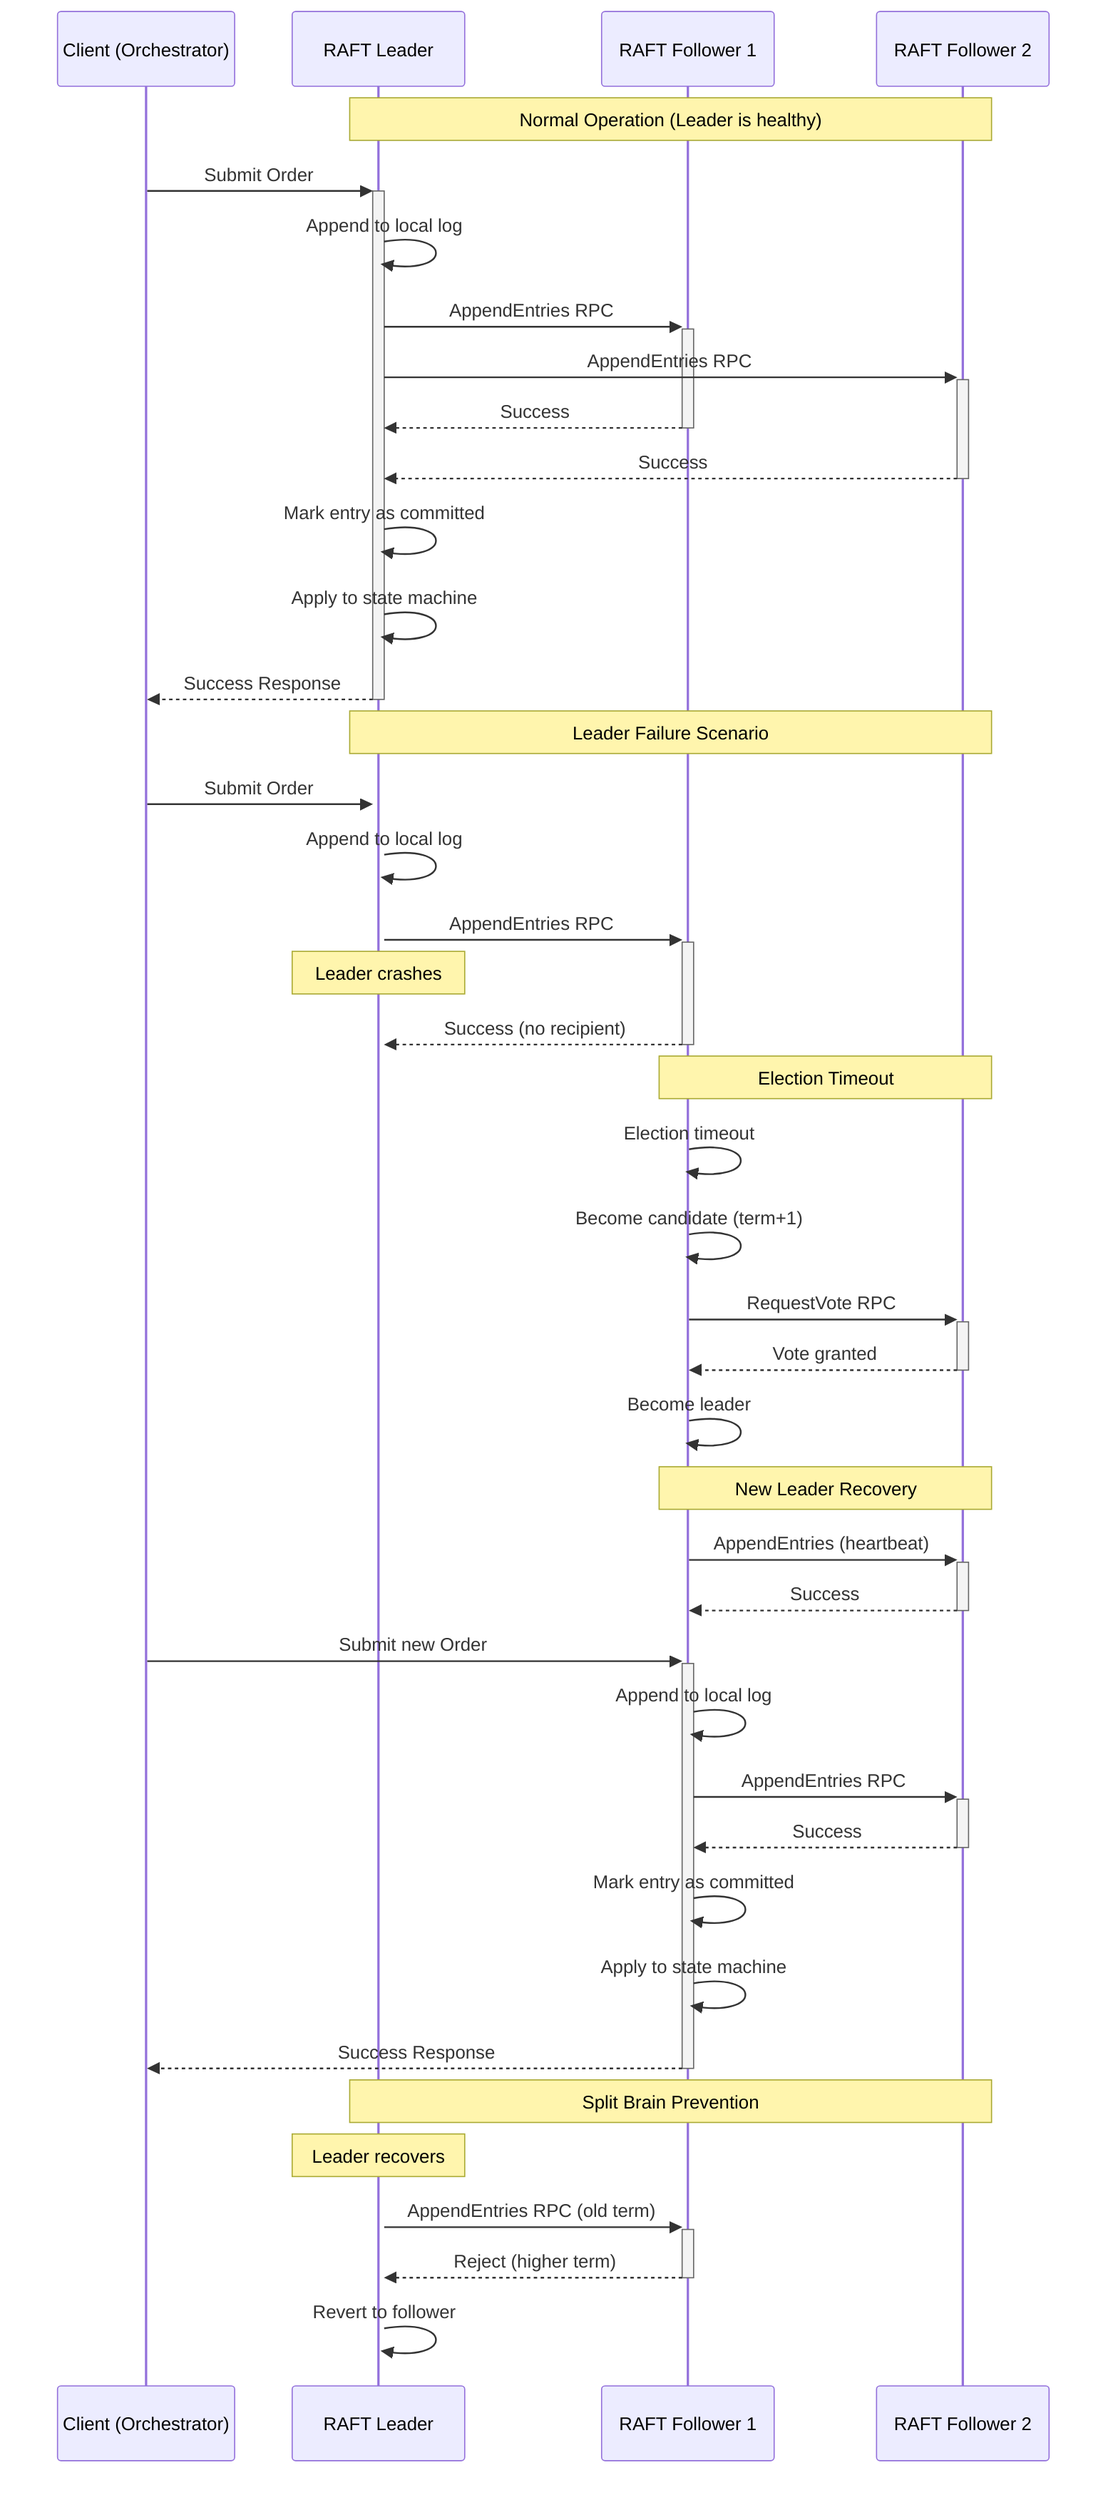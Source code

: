 sequenceDiagram
    participant C as Client (Orchestrator)
    participant L as RAFT Leader
    participant F1 as RAFT Follower 1
    participant F2 as RAFT Follower 2
    
    Note over L,F2: Normal Operation (Leader is healthy)
    
    C->>+L: Submit Order
    L->>L: Append to local log
    L->>+F1: AppendEntries RPC
    L->>+F2: AppendEntries RPC
    F1-->>-L: Success
    F2-->>-L: Success
    L->>L: Mark entry as committed
    L->>L: Apply to state machine
    L-->>-C: Success Response
    
    Note over L,F2: Leader Failure Scenario
    
    C->>+L: Submit Order
    L->>L: Append to local log
    L->>+F1: AppendEntries RPC
    Note over L: Leader crashes
    F1-->>-L: Success (no recipient)
    
    Note over F1,F2: Election Timeout
    
    F1->>F1: Election timeout
    F1->>F1: Become candidate (term+1)
    F1->>+F2: RequestVote RPC
    F2-->>-F1: Vote granted
    F1->>F1: Become leader
    
    Note over F1,F2: New Leader Recovery
    
    F1->>+F2: AppendEntries (heartbeat)
    F2-->>-F1: Success
    
    C->>+F1: Submit new Order
    F1->>F1: Append to local log
    F1->>+F2: AppendEntries RPC
    F2-->>-F1: Success
    F1->>F1: Mark entry as committed
    F1->>F1: Apply to state machine
    F1-->>-C: Success Response
    
    Note over L,F2: Split Brain Prevention
    
    Note over L: Leader recovers
    L->>+F1: AppendEntries RPC (old term)
    F1-->>-L: Reject (higher term)
    L->>L: Revert to follower